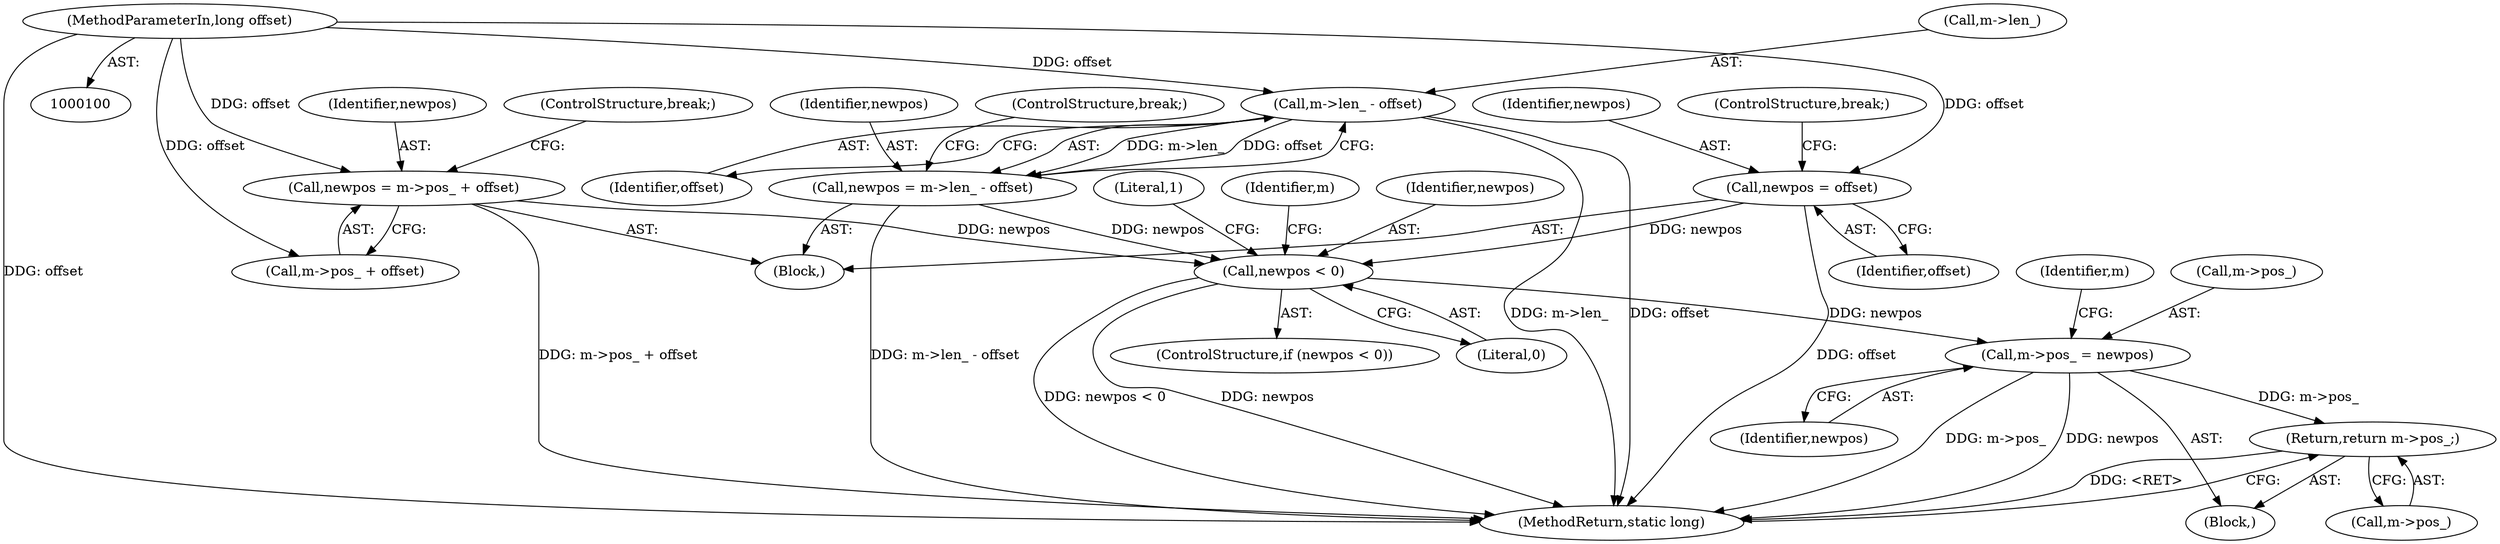 digraph "0_jasper_634ce8e8a5accc0fa05dd2c20d42b4749d4b2735_6@pointer" {
"1000158" [label="(Call,m->pos_ = newpos)"];
"1000151" [label="(Call,newpos < 0)"];
"1000125" [label="(Call,newpos = offset)"];
"1000102" [label="(MethodParameterIn,long offset)"];
"1000139" [label="(Call,newpos = m->pos_ + offset)"];
"1000130" [label="(Call,newpos = m->len_ - offset)"];
"1000132" [label="(Call,m->len_ - offset)"];
"1000163" [label="(Return,return m->pos_;)"];
"1000157" [label="(Literal,1)"];
"1000141" [label="(Call,m->pos_ + offset)"];
"1000162" [label="(Identifier,newpos)"];
"1000140" [label="(Identifier,newpos)"];
"1000153" [label="(Literal,0)"];
"1000123" [label="(Block,)"];
"1000163" [label="(Return,return m->pos_;)"];
"1000136" [label="(Identifier,offset)"];
"1000150" [label="(ControlStructure,if (newpos < 0))"];
"1000151" [label="(Call,newpos < 0)"];
"1000164" [label="(Call,m->pos_)"];
"1000160" [label="(Identifier,m)"];
"1000165" [label="(Identifier,m)"];
"1000131" [label="(Identifier,newpos)"];
"1000133" [label="(Call,m->len_)"];
"1000104" [label="(Block,)"];
"1000128" [label="(ControlStructure,break;)"];
"1000152" [label="(Identifier,newpos)"];
"1000126" [label="(Identifier,newpos)"];
"1000102" [label="(MethodParameterIn,long offset)"];
"1000125" [label="(Call,newpos = offset)"];
"1000158" [label="(Call,m->pos_ = newpos)"];
"1000132" [label="(Call,m->len_ - offset)"];
"1000139" [label="(Call,newpos = m->pos_ + offset)"];
"1000167" [label="(MethodReturn,static long)"];
"1000137" [label="(ControlStructure,break;)"];
"1000127" [label="(Identifier,offset)"];
"1000146" [label="(ControlStructure,break;)"];
"1000130" [label="(Call,newpos = m->len_ - offset)"];
"1000159" [label="(Call,m->pos_)"];
"1000158" -> "1000104"  [label="AST: "];
"1000158" -> "1000162"  [label="CFG: "];
"1000159" -> "1000158"  [label="AST: "];
"1000162" -> "1000158"  [label="AST: "];
"1000165" -> "1000158"  [label="CFG: "];
"1000158" -> "1000167"  [label="DDG: m->pos_"];
"1000158" -> "1000167"  [label="DDG: newpos"];
"1000151" -> "1000158"  [label="DDG: newpos"];
"1000158" -> "1000163"  [label="DDG: m->pos_"];
"1000151" -> "1000150"  [label="AST: "];
"1000151" -> "1000153"  [label="CFG: "];
"1000152" -> "1000151"  [label="AST: "];
"1000153" -> "1000151"  [label="AST: "];
"1000157" -> "1000151"  [label="CFG: "];
"1000160" -> "1000151"  [label="CFG: "];
"1000151" -> "1000167"  [label="DDG: newpos"];
"1000151" -> "1000167"  [label="DDG: newpos < 0"];
"1000125" -> "1000151"  [label="DDG: newpos"];
"1000139" -> "1000151"  [label="DDG: newpos"];
"1000130" -> "1000151"  [label="DDG: newpos"];
"1000125" -> "1000123"  [label="AST: "];
"1000125" -> "1000127"  [label="CFG: "];
"1000126" -> "1000125"  [label="AST: "];
"1000127" -> "1000125"  [label="AST: "];
"1000128" -> "1000125"  [label="CFG: "];
"1000125" -> "1000167"  [label="DDG: offset"];
"1000102" -> "1000125"  [label="DDG: offset"];
"1000102" -> "1000100"  [label="AST: "];
"1000102" -> "1000167"  [label="DDG: offset"];
"1000102" -> "1000132"  [label="DDG: offset"];
"1000102" -> "1000139"  [label="DDG: offset"];
"1000102" -> "1000141"  [label="DDG: offset"];
"1000139" -> "1000123"  [label="AST: "];
"1000139" -> "1000141"  [label="CFG: "];
"1000140" -> "1000139"  [label="AST: "];
"1000141" -> "1000139"  [label="AST: "];
"1000146" -> "1000139"  [label="CFG: "];
"1000139" -> "1000167"  [label="DDG: m->pos_ + offset"];
"1000130" -> "1000123"  [label="AST: "];
"1000130" -> "1000132"  [label="CFG: "];
"1000131" -> "1000130"  [label="AST: "];
"1000132" -> "1000130"  [label="AST: "];
"1000137" -> "1000130"  [label="CFG: "];
"1000130" -> "1000167"  [label="DDG: m->len_ - offset"];
"1000132" -> "1000130"  [label="DDG: m->len_"];
"1000132" -> "1000130"  [label="DDG: offset"];
"1000132" -> "1000136"  [label="CFG: "];
"1000133" -> "1000132"  [label="AST: "];
"1000136" -> "1000132"  [label="AST: "];
"1000132" -> "1000167"  [label="DDG: m->len_"];
"1000132" -> "1000167"  [label="DDG: offset"];
"1000163" -> "1000104"  [label="AST: "];
"1000163" -> "1000164"  [label="CFG: "];
"1000164" -> "1000163"  [label="AST: "];
"1000167" -> "1000163"  [label="CFG: "];
"1000163" -> "1000167"  [label="DDG: <RET>"];
}
